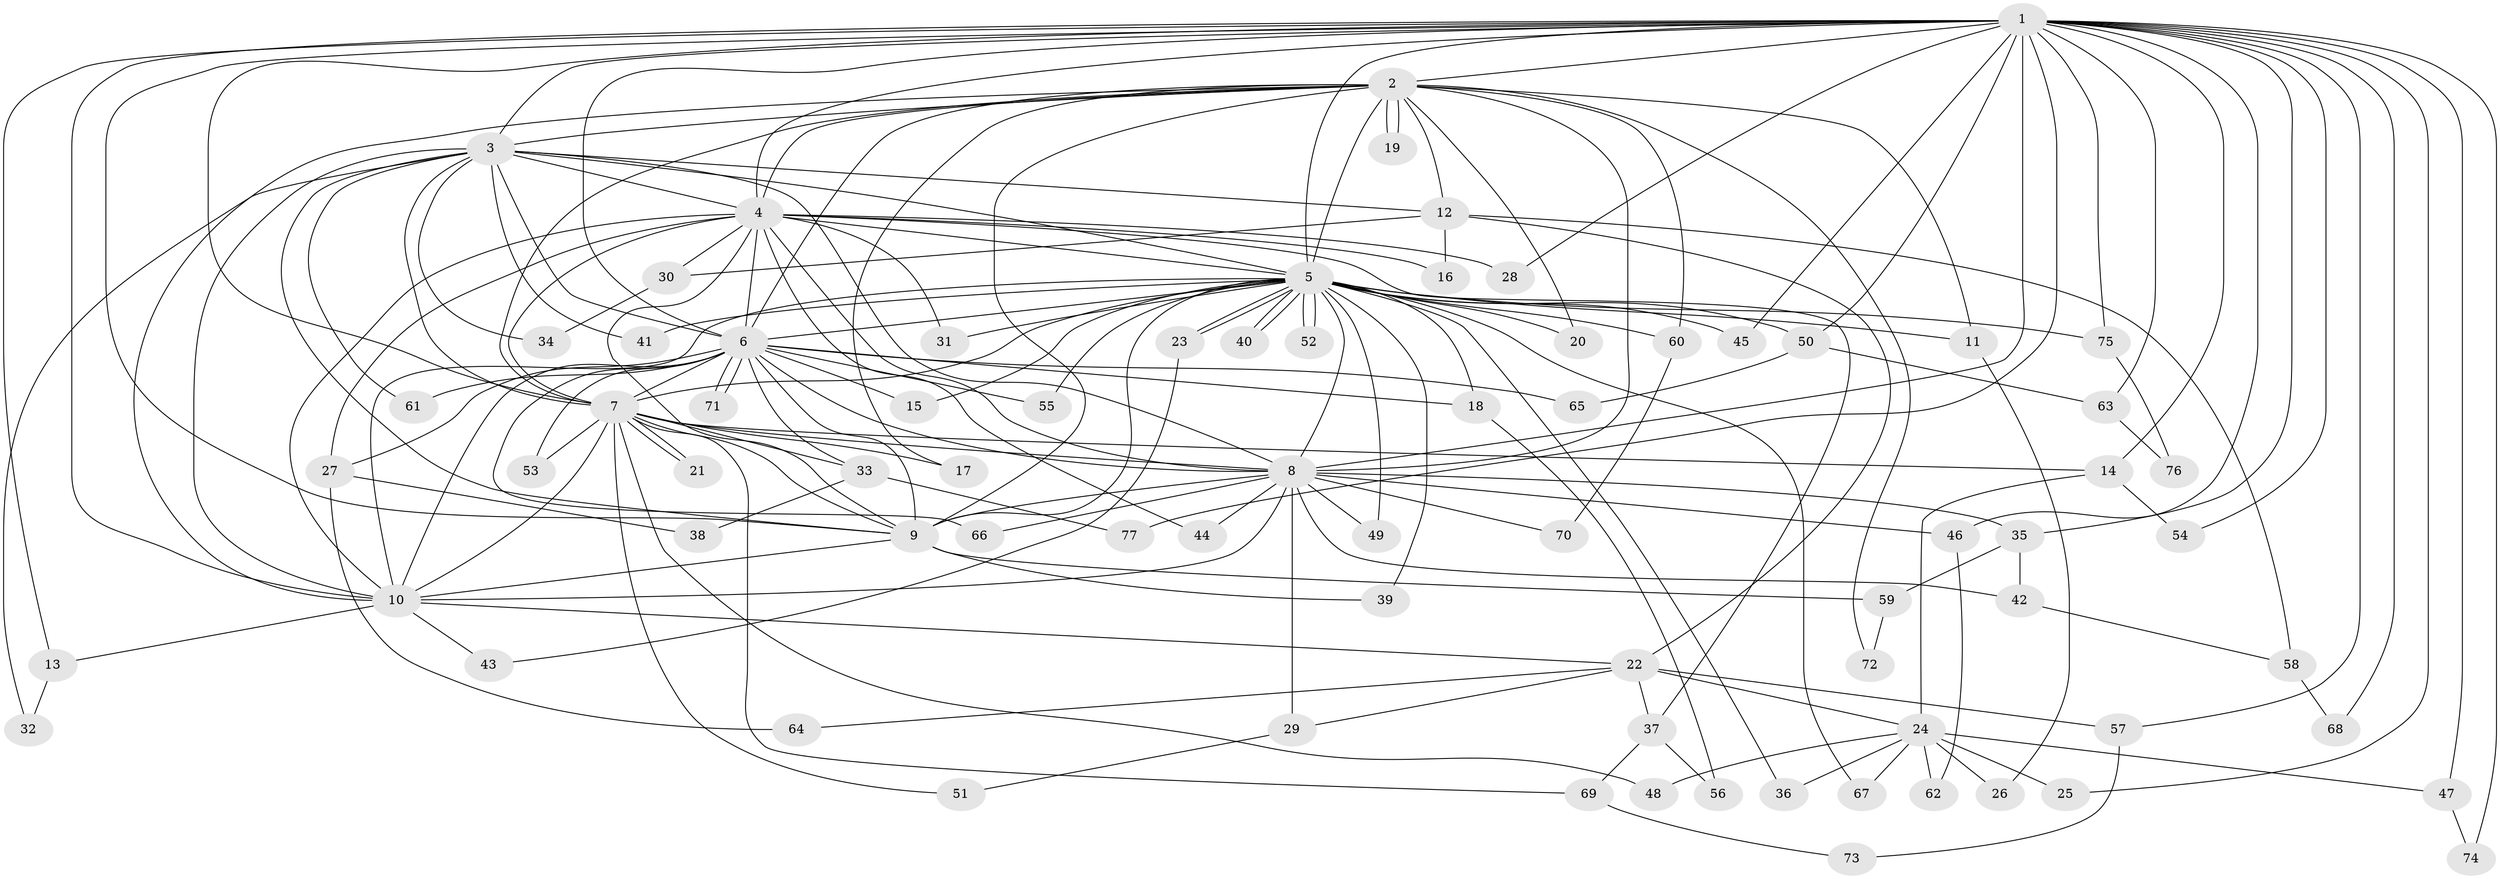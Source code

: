 // coarse degree distribution, {15: 0.03333333333333333, 13: 0.06666666666666667, 12: 0.03333333333333333, 22: 0.03333333333333333, 14: 0.03333333333333333, 11: 0.06666666666666667, 9: 0.03333333333333333, 10: 0.03333333333333333, 3: 0.06666666666666667, 7: 0.03333333333333333, 2: 0.4666666666666667, 1: 0.03333333333333333, 4: 0.06666666666666667}
// Generated by graph-tools (version 1.1) at 2025/17/03/04/25 18:17:25]
// undirected, 77 vertices, 179 edges
graph export_dot {
graph [start="1"]
  node [color=gray90,style=filled];
  1;
  2;
  3;
  4;
  5;
  6;
  7;
  8;
  9;
  10;
  11;
  12;
  13;
  14;
  15;
  16;
  17;
  18;
  19;
  20;
  21;
  22;
  23;
  24;
  25;
  26;
  27;
  28;
  29;
  30;
  31;
  32;
  33;
  34;
  35;
  36;
  37;
  38;
  39;
  40;
  41;
  42;
  43;
  44;
  45;
  46;
  47;
  48;
  49;
  50;
  51;
  52;
  53;
  54;
  55;
  56;
  57;
  58;
  59;
  60;
  61;
  62;
  63;
  64;
  65;
  66;
  67;
  68;
  69;
  70;
  71;
  72;
  73;
  74;
  75;
  76;
  77;
  1 -- 2;
  1 -- 3;
  1 -- 4;
  1 -- 5;
  1 -- 6;
  1 -- 7;
  1 -- 8;
  1 -- 9;
  1 -- 10;
  1 -- 13;
  1 -- 14;
  1 -- 25;
  1 -- 28;
  1 -- 35;
  1 -- 45;
  1 -- 46;
  1 -- 47;
  1 -- 50;
  1 -- 54;
  1 -- 57;
  1 -- 63;
  1 -- 68;
  1 -- 74;
  1 -- 75;
  1 -- 77;
  2 -- 3;
  2 -- 4;
  2 -- 5;
  2 -- 6;
  2 -- 7;
  2 -- 8;
  2 -- 9;
  2 -- 10;
  2 -- 11;
  2 -- 12;
  2 -- 17;
  2 -- 19;
  2 -- 19;
  2 -- 20;
  2 -- 60;
  2 -- 72;
  3 -- 4;
  3 -- 5;
  3 -- 6;
  3 -- 7;
  3 -- 8;
  3 -- 9;
  3 -- 10;
  3 -- 12;
  3 -- 32;
  3 -- 34;
  3 -- 41;
  3 -- 61;
  4 -- 5;
  4 -- 6;
  4 -- 7;
  4 -- 8;
  4 -- 9;
  4 -- 10;
  4 -- 16;
  4 -- 27;
  4 -- 28;
  4 -- 30;
  4 -- 31;
  4 -- 37;
  4 -- 44;
  5 -- 6;
  5 -- 7;
  5 -- 8;
  5 -- 9;
  5 -- 10;
  5 -- 11;
  5 -- 15;
  5 -- 18;
  5 -- 20;
  5 -- 23;
  5 -- 23;
  5 -- 31;
  5 -- 36;
  5 -- 39;
  5 -- 40;
  5 -- 40;
  5 -- 41;
  5 -- 45;
  5 -- 49;
  5 -- 50;
  5 -- 52;
  5 -- 52;
  5 -- 55;
  5 -- 60;
  5 -- 67;
  5 -- 75;
  6 -- 7;
  6 -- 8;
  6 -- 9;
  6 -- 10;
  6 -- 15;
  6 -- 18;
  6 -- 27;
  6 -- 33;
  6 -- 53;
  6 -- 55;
  6 -- 61;
  6 -- 65;
  6 -- 66;
  6 -- 71;
  6 -- 71;
  7 -- 8;
  7 -- 9;
  7 -- 10;
  7 -- 14;
  7 -- 17;
  7 -- 21;
  7 -- 21;
  7 -- 33;
  7 -- 48;
  7 -- 51;
  7 -- 53;
  7 -- 69;
  8 -- 9;
  8 -- 10;
  8 -- 29;
  8 -- 35;
  8 -- 42;
  8 -- 44;
  8 -- 46;
  8 -- 49;
  8 -- 66;
  8 -- 70;
  9 -- 10;
  9 -- 39;
  9 -- 59;
  10 -- 13;
  10 -- 22;
  10 -- 43;
  11 -- 26;
  12 -- 16;
  12 -- 22;
  12 -- 30;
  12 -- 58;
  13 -- 32;
  14 -- 24;
  14 -- 54;
  18 -- 56;
  22 -- 24;
  22 -- 29;
  22 -- 37;
  22 -- 57;
  22 -- 64;
  23 -- 43;
  24 -- 25;
  24 -- 26;
  24 -- 36;
  24 -- 47;
  24 -- 48;
  24 -- 62;
  24 -- 67;
  27 -- 38;
  27 -- 64;
  29 -- 51;
  30 -- 34;
  33 -- 38;
  33 -- 77;
  35 -- 42;
  35 -- 59;
  37 -- 56;
  37 -- 69;
  42 -- 58;
  46 -- 62;
  47 -- 74;
  50 -- 63;
  50 -- 65;
  57 -- 73;
  58 -- 68;
  59 -- 72;
  60 -- 70;
  63 -- 76;
  69 -- 73;
  75 -- 76;
}
